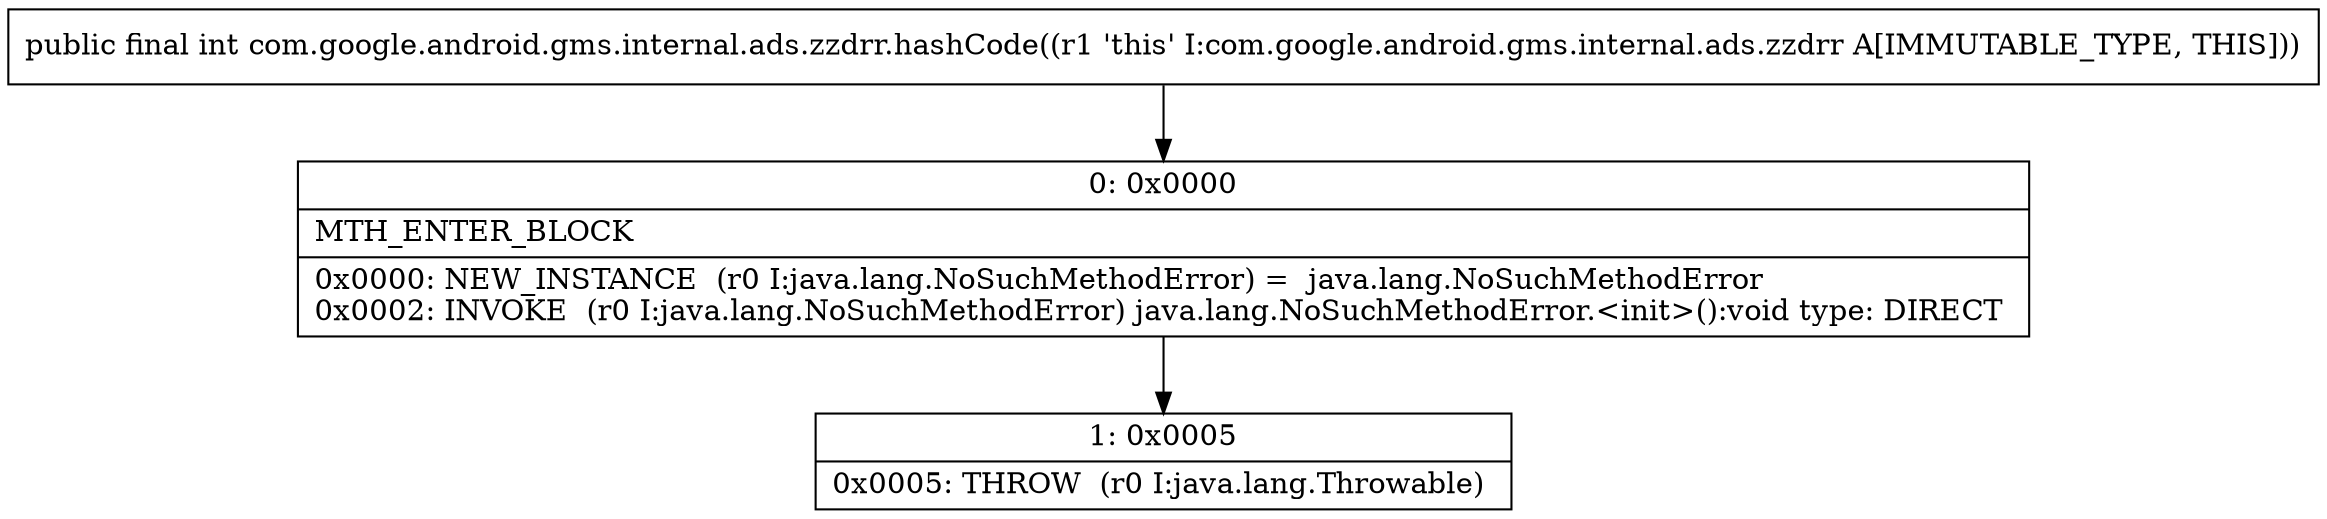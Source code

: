 digraph "CFG forcom.google.android.gms.internal.ads.zzdrr.hashCode()I" {
Node_0 [shape=record,label="{0\:\ 0x0000|MTH_ENTER_BLOCK\l|0x0000: NEW_INSTANCE  (r0 I:java.lang.NoSuchMethodError) =  java.lang.NoSuchMethodError \l0x0002: INVOKE  (r0 I:java.lang.NoSuchMethodError) java.lang.NoSuchMethodError.\<init\>():void type: DIRECT \l}"];
Node_1 [shape=record,label="{1\:\ 0x0005|0x0005: THROW  (r0 I:java.lang.Throwable) \l}"];
MethodNode[shape=record,label="{public final int com.google.android.gms.internal.ads.zzdrr.hashCode((r1 'this' I:com.google.android.gms.internal.ads.zzdrr A[IMMUTABLE_TYPE, THIS])) }"];
MethodNode -> Node_0;
Node_0 -> Node_1;
}


